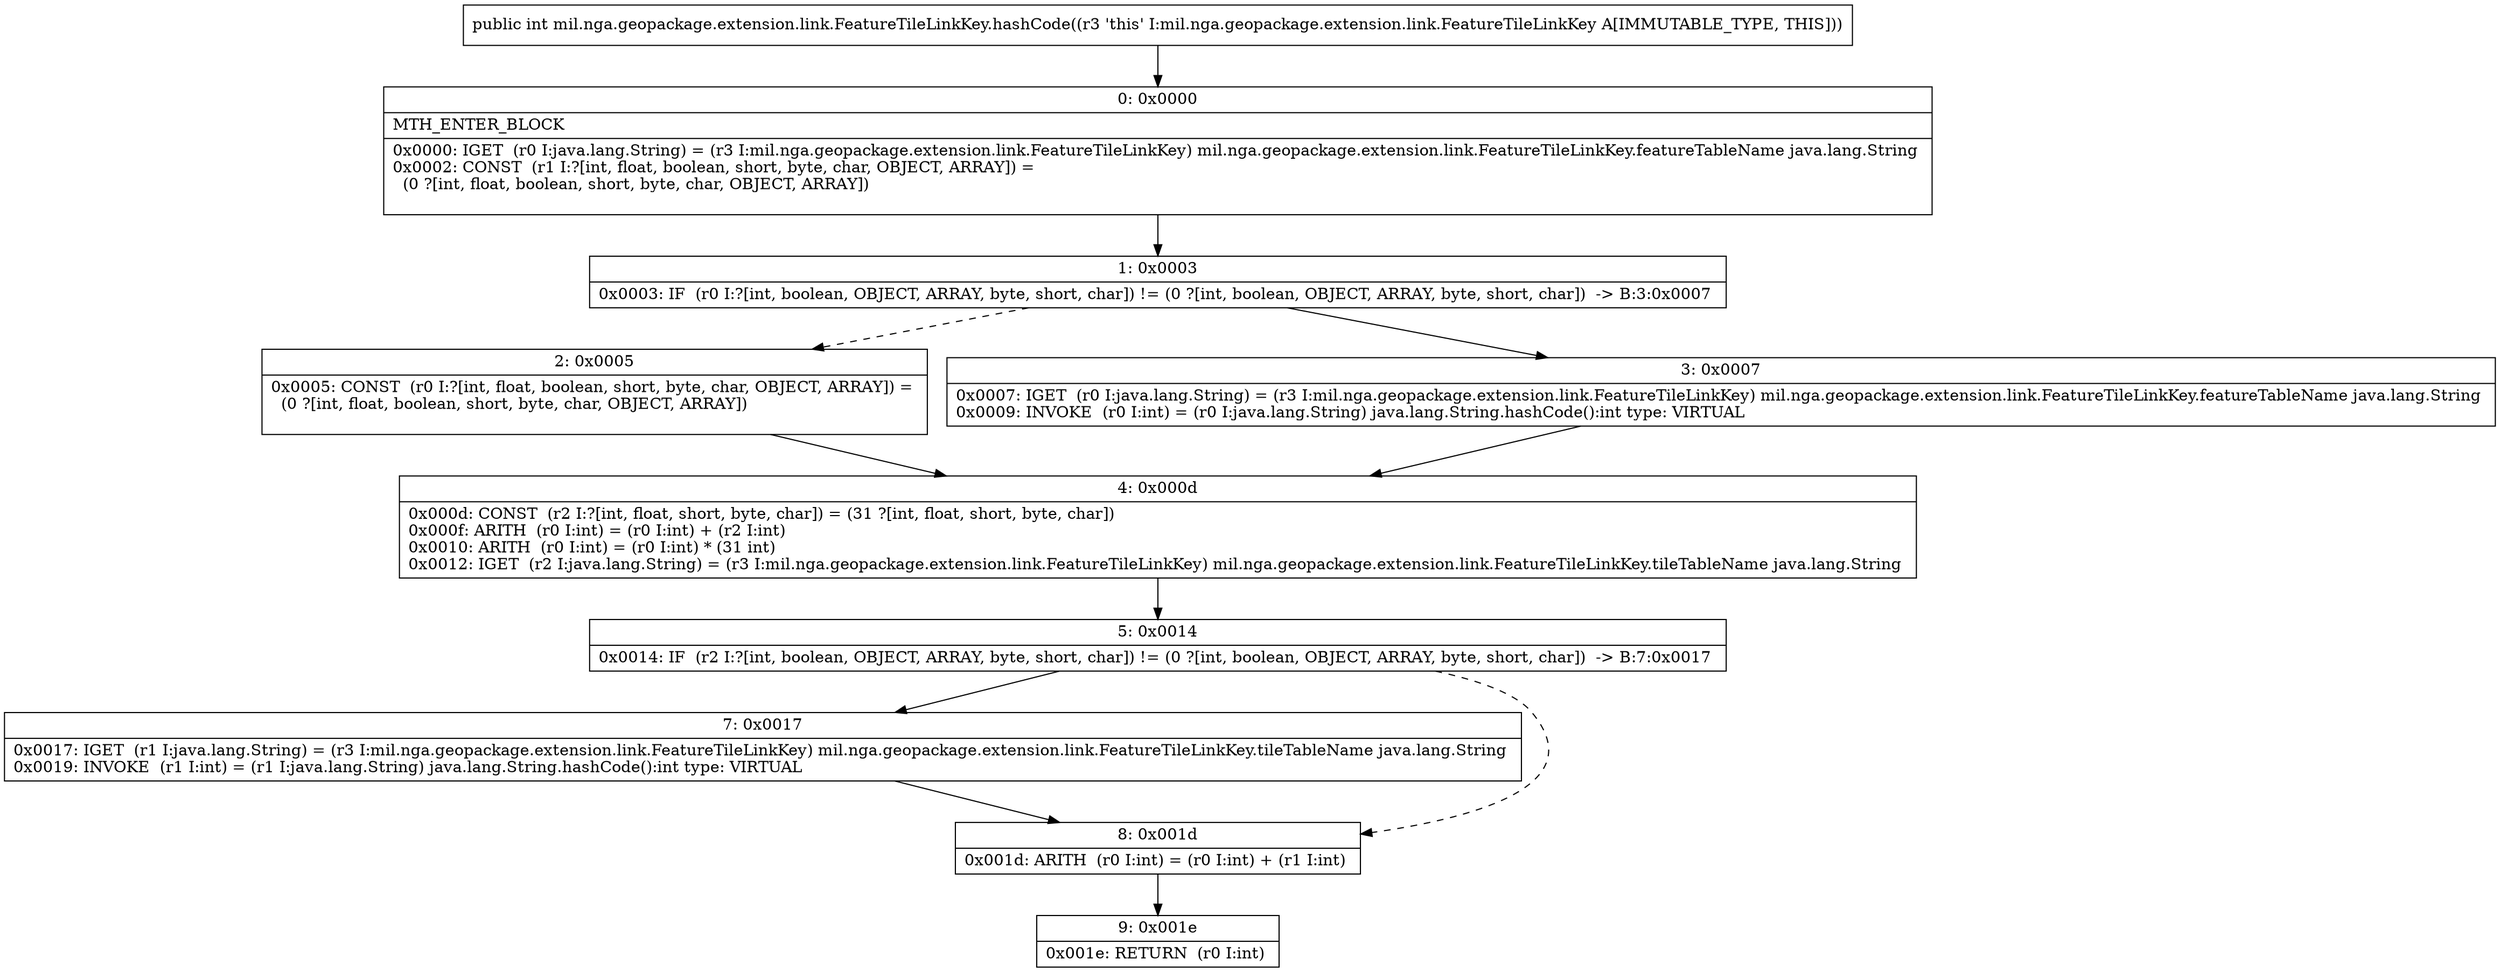digraph "CFG formil.nga.geopackage.extension.link.FeatureTileLinkKey.hashCode()I" {
Node_0 [shape=record,label="{0\:\ 0x0000|MTH_ENTER_BLOCK\l|0x0000: IGET  (r0 I:java.lang.String) = (r3 I:mil.nga.geopackage.extension.link.FeatureTileLinkKey) mil.nga.geopackage.extension.link.FeatureTileLinkKey.featureTableName java.lang.String \l0x0002: CONST  (r1 I:?[int, float, boolean, short, byte, char, OBJECT, ARRAY]) = \l  (0 ?[int, float, boolean, short, byte, char, OBJECT, ARRAY])\l \l}"];
Node_1 [shape=record,label="{1\:\ 0x0003|0x0003: IF  (r0 I:?[int, boolean, OBJECT, ARRAY, byte, short, char]) != (0 ?[int, boolean, OBJECT, ARRAY, byte, short, char])  \-\> B:3:0x0007 \l}"];
Node_2 [shape=record,label="{2\:\ 0x0005|0x0005: CONST  (r0 I:?[int, float, boolean, short, byte, char, OBJECT, ARRAY]) = \l  (0 ?[int, float, boolean, short, byte, char, OBJECT, ARRAY])\l \l}"];
Node_3 [shape=record,label="{3\:\ 0x0007|0x0007: IGET  (r0 I:java.lang.String) = (r3 I:mil.nga.geopackage.extension.link.FeatureTileLinkKey) mil.nga.geopackage.extension.link.FeatureTileLinkKey.featureTableName java.lang.String \l0x0009: INVOKE  (r0 I:int) = (r0 I:java.lang.String) java.lang.String.hashCode():int type: VIRTUAL \l}"];
Node_4 [shape=record,label="{4\:\ 0x000d|0x000d: CONST  (r2 I:?[int, float, short, byte, char]) = (31 ?[int, float, short, byte, char]) \l0x000f: ARITH  (r0 I:int) = (r0 I:int) + (r2 I:int) \l0x0010: ARITH  (r0 I:int) = (r0 I:int) * (31 int) \l0x0012: IGET  (r2 I:java.lang.String) = (r3 I:mil.nga.geopackage.extension.link.FeatureTileLinkKey) mil.nga.geopackage.extension.link.FeatureTileLinkKey.tileTableName java.lang.String \l}"];
Node_5 [shape=record,label="{5\:\ 0x0014|0x0014: IF  (r2 I:?[int, boolean, OBJECT, ARRAY, byte, short, char]) != (0 ?[int, boolean, OBJECT, ARRAY, byte, short, char])  \-\> B:7:0x0017 \l}"];
Node_7 [shape=record,label="{7\:\ 0x0017|0x0017: IGET  (r1 I:java.lang.String) = (r3 I:mil.nga.geopackage.extension.link.FeatureTileLinkKey) mil.nga.geopackage.extension.link.FeatureTileLinkKey.tileTableName java.lang.String \l0x0019: INVOKE  (r1 I:int) = (r1 I:java.lang.String) java.lang.String.hashCode():int type: VIRTUAL \l}"];
Node_8 [shape=record,label="{8\:\ 0x001d|0x001d: ARITH  (r0 I:int) = (r0 I:int) + (r1 I:int) \l}"];
Node_9 [shape=record,label="{9\:\ 0x001e|0x001e: RETURN  (r0 I:int) \l}"];
MethodNode[shape=record,label="{public int mil.nga.geopackage.extension.link.FeatureTileLinkKey.hashCode((r3 'this' I:mil.nga.geopackage.extension.link.FeatureTileLinkKey A[IMMUTABLE_TYPE, THIS])) }"];
MethodNode -> Node_0;
Node_0 -> Node_1;
Node_1 -> Node_2[style=dashed];
Node_1 -> Node_3;
Node_2 -> Node_4;
Node_3 -> Node_4;
Node_4 -> Node_5;
Node_5 -> Node_7;
Node_5 -> Node_8[style=dashed];
Node_7 -> Node_8;
Node_8 -> Node_9;
}

